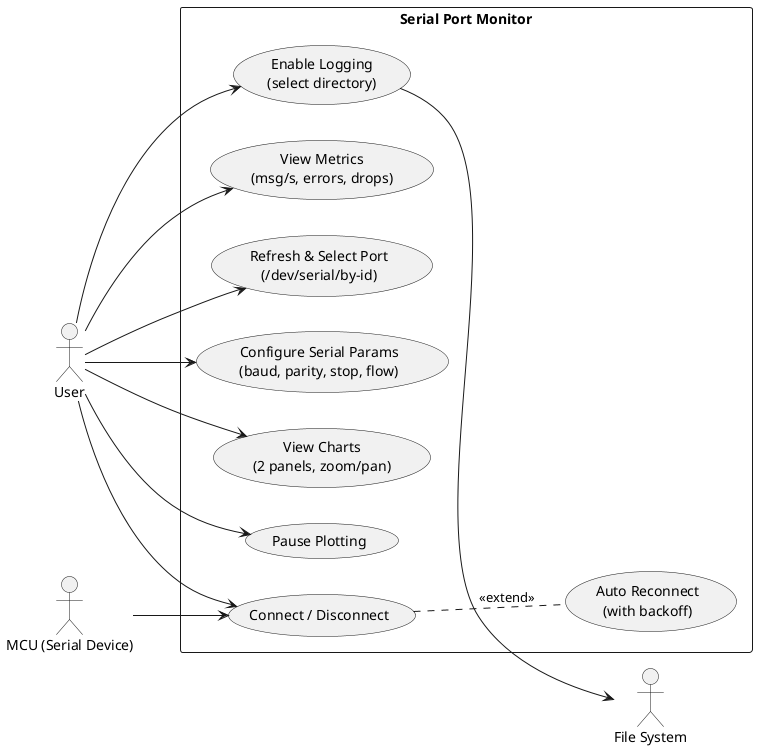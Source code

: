 @startuml usecase
left to right direction
actor User
actor "MCU (Serial Device)" as MCU
actor "File System" as FS

rectangle "Serial Port Monitor" {
  usecase "Refresh & Select Port\n(/dev/serial/by-id)" as UC_Select
  usecase "Configure Serial Params\n(baud, parity, stop, flow)" as UC_Config
  usecase "Connect / Disconnect" as UC_Connect
  usecase "Auto Reconnect\n(with backoff)" as UC_Reconnect
  usecase "View Charts\n(2 panels, zoom/pan)" as UC_View
  usecase "Pause Plotting" as UC_Pause
  usecase "Enable Logging\n(select directory)" as UC_Log
  usecase "View Metrics\n(msg/s, errors, drops)" as UC_Metrics
}

User --> UC_Select
User --> UC_Config
User --> UC_Connect
User --> UC_View
User --> UC_Pause
User --> UC_Log
User --> UC_Metrics

MCU --> UC_Connect
UC_Reconnect .u. UC_Connect : <<extend>>
UC_Log --> FS
@enduml